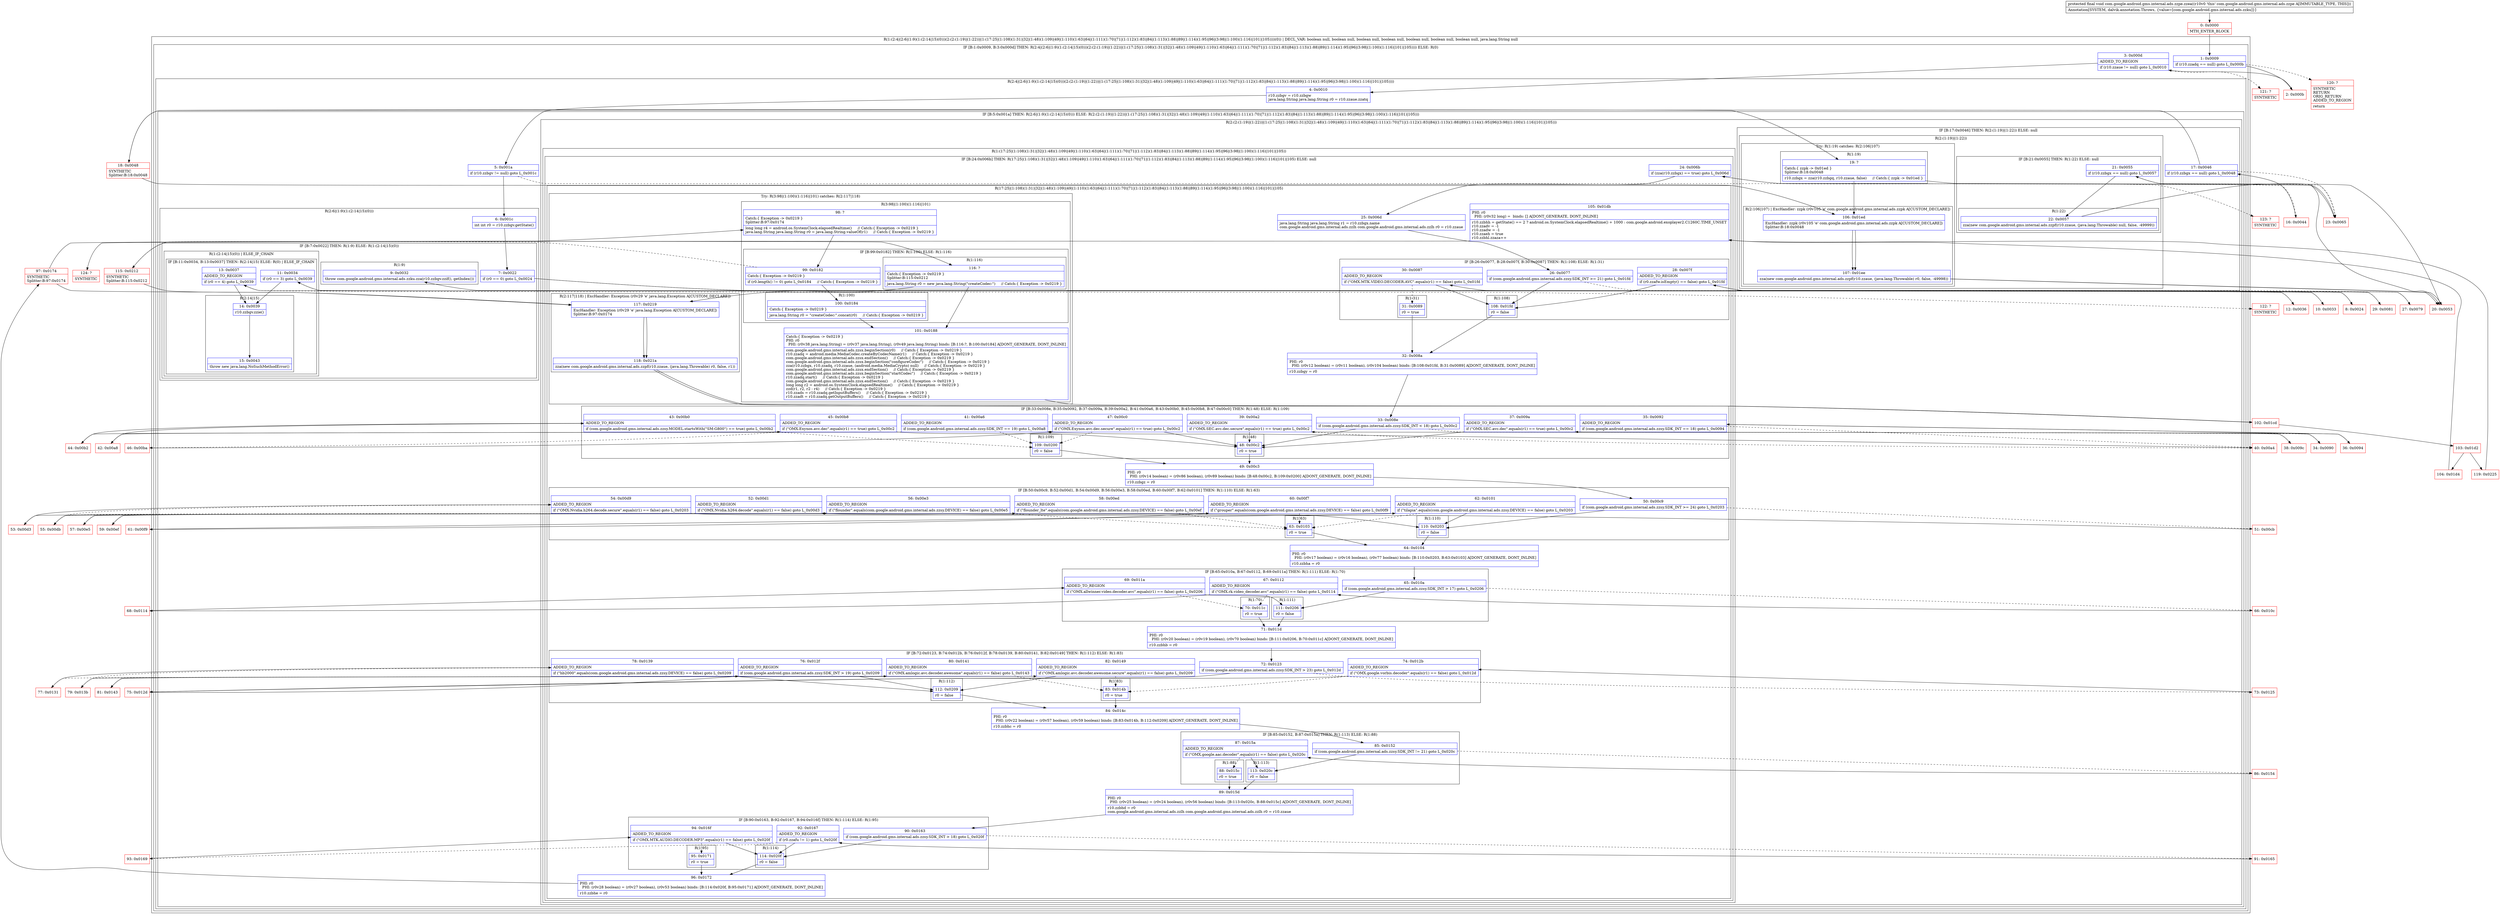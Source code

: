 digraph "CFG forcom.google.android.gms.internal.ads.zzpe.zzea()V" {
subgraph cluster_Region_1983107769 {
label = "R(1:(2:4|(2:6|(1:9)(1:(2:14|15)(0)))(2:(2:(1:19)|(1:22))|(1:(17:25|(1:108)(1:31)|32|(1:48)(1:109)|49|(1:110)(1:63)|64|(1:111)(1:70)|71|(1:112)(1:83)|84|(1:113)(1:88)|89|(1:114)(1:95)|96|(3:98|(1:100)(1:116)|101)|105))))(0)) | DECL_VAR: boolean null, boolean null, boolean null, boolean null, boolean null, boolean null, boolean null, java.lang.String null\l";
node [shape=record,color=blue];
subgraph cluster_IfRegion_182986699 {
label = "IF [B:1:0x0009, B:3:0x000d] THEN: R(2:4|(2:6|(1:9)(1:(2:14|15)(0)))(2:(2:(1:19)|(1:22))|(1:(17:25|(1:108)(1:31)|32|(1:48)(1:109)|49|(1:110)(1:63)|64|(1:111)(1:70)|71|(1:112)(1:83)|84|(1:113)(1:88)|89|(1:114)(1:95)|96|(3:98|(1:100)(1:116)|101)|105)))) ELSE: R(0)";
node [shape=record,color=blue];
Node_1 [shape=record,label="{1\:\ 0x0009|if (r10.zzadq == null) goto L_0x000b\l}"];
Node_3 [shape=record,label="{3\:\ 0x000d|ADDED_TO_REGION\l|if (r10.zzaue != null) goto L_0x0010\l}"];
subgraph cluster_Region_2119226658 {
label = "R(2:4|(2:6|(1:9)(1:(2:14|15)(0)))(2:(2:(1:19)|(1:22))|(1:(17:25|(1:108)(1:31)|32|(1:48)(1:109)|49|(1:110)(1:63)|64|(1:111)(1:70)|71|(1:112)(1:83)|84|(1:113)(1:88)|89|(1:114)(1:95)|96|(3:98|(1:100)(1:116)|101)|105))))";
node [shape=record,color=blue];
Node_4 [shape=record,label="{4\:\ 0x0010|r10.zzbgv = r10.zzbgw\ljava.lang.String java.lang.String r0 = r10.zzaue.zzatq\l}"];
subgraph cluster_IfRegion_1611366599 {
label = "IF [B:5:0x001a] THEN: R(2:6|(1:9)(1:(2:14|15)(0))) ELSE: R(2:(2:(1:19)|(1:22))|(1:(17:25|(1:108)(1:31)|32|(1:48)(1:109)|49|(1:110)(1:63)|64|(1:111)(1:70)|71|(1:112)(1:83)|84|(1:113)(1:88)|89|(1:114)(1:95)|96|(3:98|(1:100)(1:116)|101)|105)))";
node [shape=record,color=blue];
Node_5 [shape=record,label="{5\:\ 0x001a|if (r10.zzbgv != null) goto L_0x001c\l}"];
subgraph cluster_Region_244691417 {
label = "R(2:6|(1:9)(1:(2:14|15)(0)))";
node [shape=record,color=blue];
Node_6 [shape=record,label="{6\:\ 0x001c|int int r0 = r10.zzbgv.getState()\l}"];
subgraph cluster_IfRegion_856153791 {
label = "IF [B:7:0x0022] THEN: R(1:9) ELSE: R(1:(2:14|15)(0))";
node [shape=record,color=blue];
Node_7 [shape=record,label="{7\:\ 0x0022|if (r0 == 0) goto L_0x0024\l}"];
subgraph cluster_Region_1025074312 {
label = "R(1:9)";
node [shape=record,color=blue];
Node_9 [shape=record,label="{9\:\ 0x0032|throw com.google.android.gms.internal.ads.zzku.zza(r10.zzbgv.zzif(), getIndex())\l}"];
}
subgraph cluster_Region_1440206728 {
label = "R(1:(2:14|15)(0)) | ELSE_IF_CHAIN\l";
node [shape=record,color=blue];
subgraph cluster_IfRegion_1082113270 {
label = "IF [B:11:0x0034, B:13:0x0037] THEN: R(2:14|15) ELSE: R(0) | ELSE_IF_CHAIN\l";
node [shape=record,color=blue];
Node_11 [shape=record,label="{11\:\ 0x0034|if (r0 == 3) goto L_0x0039\l}"];
Node_13 [shape=record,label="{13\:\ 0x0037|ADDED_TO_REGION\l|if (r0 == 4) goto L_0x0039\l}"];
subgraph cluster_Region_516586630 {
label = "R(2:14|15)";
node [shape=record,color=blue];
Node_14 [shape=record,label="{14\:\ 0x0039|r10.zzbgv.zzie()\l}"];
Node_15 [shape=record,label="{15\:\ 0x0043|throw new java.lang.NoSuchMethodError()\l}"];
}
subgraph cluster_Region_586926624 {
label = "R(0)";
node [shape=record,color=blue];
}
}
}
}
}
subgraph cluster_Region_1420875731 {
label = "R(2:(2:(1:19)|(1:22))|(1:(17:25|(1:108)(1:31)|32|(1:48)(1:109)|49|(1:110)(1:63)|64|(1:111)(1:70)|71|(1:112)(1:83)|84|(1:113)(1:88)|89|(1:114)(1:95)|96|(3:98|(1:100)(1:116)|101)|105)))";
node [shape=record,color=blue];
subgraph cluster_IfRegion_1064368450 {
label = "IF [B:17:0x0046] THEN: R(2:(1:19)|(1:22)) ELSE: null";
node [shape=record,color=blue];
Node_17 [shape=record,label="{17\:\ 0x0046|if (r10.zzbgx == null) goto L_0x0048\l}"];
subgraph cluster_Region_1913887846 {
label = "R(2:(1:19)|(1:22))";
node [shape=record,color=blue];
subgraph cluster_TryCatchRegion_239465166 {
label = "Try: R(1:19) catches: R(2:106|107)";
node [shape=record,color=blue];
subgraph cluster_Region_1553572506 {
label = "R(1:19)";
node [shape=record,color=blue];
Node_19 [shape=record,label="{19\:\ ?|Catch:\{ zzpk \-\> 0x01ed \}\lSplitter:B:18:0x0048\l|r10.zzbgx = zza(r10.zzbgq, r10.zzaue, false)     \/\/ Catch:\{ zzpk \-\> 0x01ed \}\l}"];
}
subgraph cluster_Region_1687943842 {
label = "R(2:106|107) | ExcHandler: zzpk (r0v105 'e' com.google.android.gms.internal.ads.zzpk A[CUSTOM_DECLARE])\l";
node [shape=record,color=blue];
Node_106 [shape=record,label="{106\:\ 0x01ed|ExcHandler: zzpk (r0v105 'e' com.google.android.gms.internal.ads.zzpk A[CUSTOM_DECLARE])\lSplitter:B:18:0x0048\l}"];
Node_107 [shape=record,label="{107\:\ 0x01ee|zza(new com.google.android.gms.internal.ads.zzpf(r10.zzaue, (java.lang.Throwable) r0, false, \-49998))\l}"];
}
}
subgraph cluster_IfRegion_176536315 {
label = "IF [B:21:0x0055] THEN: R(1:22) ELSE: null";
node [shape=record,color=blue];
Node_21 [shape=record,label="{21\:\ 0x0055|if (r10.zzbgx == null) goto L_0x0057\l}"];
subgraph cluster_Region_737667815 {
label = "R(1:22)";
node [shape=record,color=blue];
Node_22 [shape=record,label="{22\:\ 0x0057|zza(new com.google.android.gms.internal.ads.zzpf(r10.zzaue, (java.lang.Throwable) null, false, \-49999))\l}"];
}
}
}
}
subgraph cluster_Region_988479601 {
label = "R(1:(17:25|(1:108)(1:31)|32|(1:48)(1:109)|49|(1:110)(1:63)|64|(1:111)(1:70)|71|(1:112)(1:83)|84|(1:113)(1:88)|89|(1:114)(1:95)|96|(3:98|(1:100)(1:116)|101)|105))";
node [shape=record,color=blue];
subgraph cluster_IfRegion_27173732 {
label = "IF [B:24:0x006b] THEN: R(17:25|(1:108)(1:31)|32|(1:48)(1:109)|49|(1:110)(1:63)|64|(1:111)(1:70)|71|(1:112)(1:83)|84|(1:113)(1:88)|89|(1:114)(1:95)|96|(3:98|(1:100)(1:116)|101)|105) ELSE: null";
node [shape=record,color=blue];
Node_24 [shape=record,label="{24\:\ 0x006b|if (zza(r10.zzbgx) == true) goto L_0x006d\l}"];
subgraph cluster_Region_1791439417 {
label = "R(17:25|(1:108)(1:31)|32|(1:48)(1:109)|49|(1:110)(1:63)|64|(1:111)(1:70)|71|(1:112)(1:83)|84|(1:113)(1:88)|89|(1:114)(1:95)|96|(3:98|(1:100)(1:116)|101)|105)";
node [shape=record,color=blue];
Node_25 [shape=record,label="{25\:\ 0x006d|java.lang.String java.lang.String r1 = r10.zzbgx.name\lcom.google.android.gms.internal.ads.zzlh com.google.android.gms.internal.ads.zzlh r0 = r10.zzaue\l}"];
subgraph cluster_IfRegion_1604829478 {
label = "IF [B:26:0x0077, B:28:0x007f, B:30:0x0087] THEN: R(1:108) ELSE: R(1:31)";
node [shape=record,color=blue];
Node_26 [shape=record,label="{26\:\ 0x0077|if (com.google.android.gms.internal.ads.zzsy.SDK_INT \>= 21) goto L_0x01fd\l}"];
Node_28 [shape=record,label="{28\:\ 0x007f|ADDED_TO_REGION\l|if (r0.zzafw.isEmpty() == false) goto L_0x01fd\l}"];
Node_30 [shape=record,label="{30\:\ 0x0087|ADDED_TO_REGION\l|if (\"OMX.MTK.VIDEO.DECODER.AVC\".equals(r1) == false) goto L_0x01fd\l}"];
subgraph cluster_Region_1955525470 {
label = "R(1:108)";
node [shape=record,color=blue];
Node_108 [shape=record,label="{108\:\ 0x01fd|r0 = false\l}"];
}
subgraph cluster_Region_329054666 {
label = "R(1:31)";
node [shape=record,color=blue];
Node_31 [shape=record,label="{31\:\ 0x0089|r0 = true\l}"];
}
}
Node_32 [shape=record,label="{32\:\ 0x008a|PHI: r0 \l  PHI: (r0v12 boolean) = (r0v11 boolean), (r0v104 boolean) binds: [B:108:0x01fd, B:31:0x0089] A[DONT_GENERATE, DONT_INLINE]\l|r10.zzbgy = r0\l}"];
subgraph cluster_IfRegion_170707260 {
label = "IF [B:33:0x008e, B:35:0x0092, B:37:0x009a, B:39:0x00a2, B:41:0x00a6, B:43:0x00b0, B:45:0x00b8, B:47:0x00c0] THEN: R(1:48) ELSE: R(1:109)";
node [shape=record,color=blue];
Node_33 [shape=record,label="{33\:\ 0x008e|if (com.google.android.gms.internal.ads.zzsy.SDK_INT \< 18) goto L_0x00c2\l}"];
Node_35 [shape=record,label="{35\:\ 0x0092|ADDED_TO_REGION\l|if (com.google.android.gms.internal.ads.zzsy.SDK_INT == 18) goto L_0x0094\l}"];
Node_37 [shape=record,label="{37\:\ 0x009a|ADDED_TO_REGION\l|if (\"OMX.SEC.avc.dec\".equals(r1) == true) goto L_0x00c2\l}"];
Node_39 [shape=record,label="{39\:\ 0x00a2|ADDED_TO_REGION\l|if (\"OMX.SEC.avc.dec.secure\".equals(r1) == true) goto L_0x00c2\l}"];
Node_41 [shape=record,label="{41\:\ 0x00a6|ADDED_TO_REGION\l|if (com.google.android.gms.internal.ads.zzsy.SDK_INT == 19) goto L_0x00a8\l}"];
Node_43 [shape=record,label="{43\:\ 0x00b0|ADDED_TO_REGION\l|if (com.google.android.gms.internal.ads.zzsy.MODEL.startsWith(\"SM\-G800\") == true) goto L_0x00b2\l}"];
Node_45 [shape=record,label="{45\:\ 0x00b8|ADDED_TO_REGION\l|if (\"OMX.Exynos.avc.dec\".equals(r1) == true) goto L_0x00c2\l}"];
Node_47 [shape=record,label="{47\:\ 0x00c0|ADDED_TO_REGION\l|if (\"OMX.Exynos.avc.dec.secure\".equals(r1) == true) goto L_0x00c2\l}"];
subgraph cluster_Region_1267679629 {
label = "R(1:48)";
node [shape=record,color=blue];
Node_48 [shape=record,label="{48\:\ 0x00c2|r0 = true\l}"];
}
subgraph cluster_Region_1844288072 {
label = "R(1:109)";
node [shape=record,color=blue];
Node_109 [shape=record,label="{109\:\ 0x0200|r0 = false\l}"];
}
}
Node_49 [shape=record,label="{49\:\ 0x00c3|PHI: r0 \l  PHI: (r0v14 boolean) = (r0v86 boolean), (r0v89 boolean) binds: [B:48:0x00c2, B:109:0x0200] A[DONT_GENERATE, DONT_INLINE]\l|r10.zzbgz = r0\l}"];
subgraph cluster_IfRegion_1915614366 {
label = "IF [B:50:0x00c9, B:52:0x00d1, B:54:0x00d9, B:56:0x00e3, B:58:0x00ed, B:60:0x00f7, B:62:0x0101] THEN: R(1:110) ELSE: R(1:63)";
node [shape=record,color=blue];
Node_50 [shape=record,label="{50\:\ 0x00c9|if (com.google.android.gms.internal.ads.zzsy.SDK_INT \>= 24) goto L_0x0203\l}"];
Node_52 [shape=record,label="{52\:\ 0x00d1|ADDED_TO_REGION\l|if (\"OMX.Nvidia.h264.decode\".equals(r1) == false) goto L_0x00d3\l}"];
Node_54 [shape=record,label="{54\:\ 0x00d9|ADDED_TO_REGION\l|if (\"OMX.Nvidia.h264.decode.secure\".equals(r1) == false) goto L_0x0203\l}"];
Node_56 [shape=record,label="{56\:\ 0x00e3|ADDED_TO_REGION\l|if (\"flounder\".equals(com.google.android.gms.internal.ads.zzsy.DEVICE) == false) goto L_0x00e5\l}"];
Node_58 [shape=record,label="{58\:\ 0x00ed|ADDED_TO_REGION\l|if (\"flounder_lte\".equals(com.google.android.gms.internal.ads.zzsy.DEVICE) == false) goto L_0x00ef\l}"];
Node_60 [shape=record,label="{60\:\ 0x00f7|ADDED_TO_REGION\l|if (\"grouper\".equals(com.google.android.gms.internal.ads.zzsy.DEVICE) == false) goto L_0x00f9\l}"];
Node_62 [shape=record,label="{62\:\ 0x0101|ADDED_TO_REGION\l|if (\"tilapia\".equals(com.google.android.gms.internal.ads.zzsy.DEVICE) == false) goto L_0x0203\l}"];
subgraph cluster_Region_1853522088 {
label = "R(1:110)";
node [shape=record,color=blue];
Node_110 [shape=record,label="{110\:\ 0x0203|r0 = false\l}"];
}
subgraph cluster_Region_450651652 {
label = "R(1:63)";
node [shape=record,color=blue];
Node_63 [shape=record,label="{63\:\ 0x0103|r0 = true\l}"];
}
}
Node_64 [shape=record,label="{64\:\ 0x0104|PHI: r0 \l  PHI: (r0v17 boolean) = (r0v16 boolean), (r0v77 boolean) binds: [B:110:0x0203, B:63:0x0103] A[DONT_GENERATE, DONT_INLINE]\l|r10.zzbha = r0\l}"];
subgraph cluster_IfRegion_556287512 {
label = "IF [B:65:0x010a, B:67:0x0112, B:69:0x011a] THEN: R(1:111) ELSE: R(1:70)";
node [shape=record,color=blue];
Node_65 [shape=record,label="{65\:\ 0x010a|if (com.google.android.gms.internal.ads.zzsy.SDK_INT \> 17) goto L_0x0206\l}"];
Node_67 [shape=record,label="{67\:\ 0x0112|ADDED_TO_REGION\l|if (\"OMX.rk.video_decoder.avc\".equals(r1) == false) goto L_0x0114\l}"];
Node_69 [shape=record,label="{69\:\ 0x011a|ADDED_TO_REGION\l|if (\"OMX.allwinner.video.decoder.avc\".equals(r1) == false) goto L_0x0206\l}"];
subgraph cluster_Region_737071099 {
label = "R(1:111)";
node [shape=record,color=blue];
Node_111 [shape=record,label="{111\:\ 0x0206|r0 = false\l}"];
}
subgraph cluster_Region_718290708 {
label = "R(1:70)";
node [shape=record,color=blue];
Node_70 [shape=record,label="{70\:\ 0x011c|r0 = true\l}"];
}
}
Node_71 [shape=record,label="{71\:\ 0x011d|PHI: r0 \l  PHI: (r0v20 boolean) = (r0v19 boolean), (r0v70 boolean) binds: [B:111:0x0206, B:70:0x011c] A[DONT_GENERATE, DONT_INLINE]\l|r10.zzbhb = r0\l}"];
subgraph cluster_IfRegion_1088884202 {
label = "IF [B:72:0x0123, B:74:0x012b, B:76:0x012f, B:78:0x0139, B:80:0x0141, B:82:0x0149] THEN: R(1:112) ELSE: R(1:83)";
node [shape=record,color=blue];
Node_72 [shape=record,label="{72\:\ 0x0123|if (com.google.android.gms.internal.ads.zzsy.SDK_INT \> 23) goto L_0x012d\l}"];
Node_74 [shape=record,label="{74\:\ 0x012b|ADDED_TO_REGION\l|if (\"OMX.google.vorbis.decoder\".equals(r1) == false) goto L_0x012d\l}"];
Node_76 [shape=record,label="{76\:\ 0x012f|ADDED_TO_REGION\l|if (com.google.android.gms.internal.ads.zzsy.SDK_INT \> 19) goto L_0x0209\l}"];
Node_78 [shape=record,label="{78\:\ 0x0139|ADDED_TO_REGION\l|if (\"hb2000\".equals(com.google.android.gms.internal.ads.zzsy.DEVICE) == false) goto L_0x0209\l}"];
Node_80 [shape=record,label="{80\:\ 0x0141|ADDED_TO_REGION\l|if (\"OMX.amlogic.avc.decoder.awesome\".equals(r1) == false) goto L_0x0143\l}"];
Node_82 [shape=record,label="{82\:\ 0x0149|ADDED_TO_REGION\l|if (\"OMX.amlogic.avc.decoder.awesome.secure\".equals(r1) == false) goto L_0x0209\l}"];
subgraph cluster_Region_1770007926 {
label = "R(1:112)";
node [shape=record,color=blue];
Node_112 [shape=record,label="{112\:\ 0x0209|r0 = false\l}"];
}
subgraph cluster_Region_278238502 {
label = "R(1:83)";
node [shape=record,color=blue];
Node_83 [shape=record,label="{83\:\ 0x014b|r0 = true\l}"];
}
}
Node_84 [shape=record,label="{84\:\ 0x014c|PHI: r0 \l  PHI: (r0v22 boolean) = (r0v57 boolean), (r0v59 boolean) binds: [B:83:0x014b, B:112:0x0209] A[DONT_GENERATE, DONT_INLINE]\l|r10.zzbhc = r0\l}"];
subgraph cluster_IfRegion_753818083 {
label = "IF [B:85:0x0152, B:87:0x015a] THEN: R(1:113) ELSE: R(1:88)";
node [shape=record,color=blue];
Node_85 [shape=record,label="{85\:\ 0x0152|if (com.google.android.gms.internal.ads.zzsy.SDK_INT != 21) goto L_0x020c\l}"];
Node_87 [shape=record,label="{87\:\ 0x015a|ADDED_TO_REGION\l|if (\"OMX.google.aac.decoder\".equals(r1) == false) goto L_0x020c\l}"];
subgraph cluster_Region_885827242 {
label = "R(1:113)";
node [shape=record,color=blue];
Node_113 [shape=record,label="{113\:\ 0x020c|r0 = false\l}"];
}
subgraph cluster_Region_533661624 {
label = "R(1:88)";
node [shape=record,color=blue];
Node_88 [shape=record,label="{88\:\ 0x015c|r0 = true\l}"];
}
}
Node_89 [shape=record,label="{89\:\ 0x015d|PHI: r0 \l  PHI: (r0v25 boolean) = (r0v24 boolean), (r0v56 boolean) binds: [B:113:0x020c, B:88:0x015c] A[DONT_GENERATE, DONT_INLINE]\l|r10.zzbhd = r0\lcom.google.android.gms.internal.ads.zzlh com.google.android.gms.internal.ads.zzlh r0 = r10.zzaue\l}"];
subgraph cluster_IfRegion_838517220 {
label = "IF [B:90:0x0163, B:92:0x0167, B:94:0x016f] THEN: R(1:114) ELSE: R(1:95)";
node [shape=record,color=blue];
Node_90 [shape=record,label="{90\:\ 0x0163|if (com.google.android.gms.internal.ads.zzsy.SDK_INT \> 18) goto L_0x020f\l}"];
Node_92 [shape=record,label="{92\:\ 0x0167|ADDED_TO_REGION\l|if (r0.zzafu != 1) goto L_0x020f\l}"];
Node_94 [shape=record,label="{94\:\ 0x016f|ADDED_TO_REGION\l|if (\"OMX.MTK.AUDIO.DECODER.MP3\".equals(r1) == false) goto L_0x020f\l}"];
subgraph cluster_Region_600804802 {
label = "R(1:114)";
node [shape=record,color=blue];
Node_114 [shape=record,label="{114\:\ 0x020f|r0 = false\l}"];
}
subgraph cluster_Region_1263333200 {
label = "R(1:95)";
node [shape=record,color=blue];
Node_95 [shape=record,label="{95\:\ 0x0171|r0 = true\l}"];
}
}
Node_96 [shape=record,label="{96\:\ 0x0172|PHI: r0 \l  PHI: (r0v28 boolean) = (r0v27 boolean), (r0v53 boolean) binds: [B:114:0x020f, B:95:0x0171] A[DONT_GENERATE, DONT_INLINE]\l|r10.zzbhe = r0\l}"];
subgraph cluster_TryCatchRegion_652973006 {
label = "Try: R(3:98|(1:100)(1:116)|101) catches: R(2:117|118)";
node [shape=record,color=blue];
subgraph cluster_Region_1375820101 {
label = "R(3:98|(1:100)(1:116)|101)";
node [shape=record,color=blue];
Node_98 [shape=record,label="{98\:\ ?|Catch:\{ Exception \-\> 0x0219 \}\lSplitter:B:97:0x0174\l|long long r4 = android.os.SystemClock.elapsedRealtime()     \/\/ Catch:\{ Exception \-\> 0x0219 \}\ljava.lang.String java.lang.String r0 = java.lang.String.valueOf(r1)     \/\/ Catch:\{ Exception \-\> 0x0219 \}\l}"];
subgraph cluster_IfRegion_442825061 {
label = "IF [B:99:0x0182] THEN: R(1:100) ELSE: R(1:116)";
node [shape=record,color=blue];
Node_99 [shape=record,label="{99\:\ 0x0182|Catch:\{ Exception \-\> 0x0219 \}\l|if (r0.length() != 0) goto L_0x0184     \/\/ Catch:\{ Exception \-\> 0x0219 \}\l}"];
subgraph cluster_Region_2104610646 {
label = "R(1:100)";
node [shape=record,color=blue];
Node_100 [shape=record,label="{100\:\ 0x0184|Catch:\{ Exception \-\> 0x0219 \}\l|java.lang.String r0 = \"createCodec:\".concat(r0)     \/\/ Catch:\{ Exception \-\> 0x0219 \}\l}"];
}
subgraph cluster_Region_571468967 {
label = "R(1:116)";
node [shape=record,color=blue];
Node_116 [shape=record,label="{116\:\ ?|Catch:\{ Exception \-\> 0x0219 \}\lSplitter:B:115:0x0212\l|java.lang.String r0 = new java.lang.String(\"createCodec:\")     \/\/ Catch:\{ Exception \-\> 0x0219 \}\l}"];
}
}
Node_101 [shape=record,label="{101\:\ 0x0188|Catch:\{ Exception \-\> 0x0219 \}\lPHI: r0 \l  PHI: (r0v38 java.lang.String) = (r0v37 java.lang.String), (r0v49 java.lang.String) binds: [B:116:?, B:100:0x0184] A[DONT_GENERATE, DONT_INLINE]\l|com.google.android.gms.internal.ads.zzsx.beginSection(r0)     \/\/ Catch:\{ Exception \-\> 0x0219 \}\lr10.zzadq = android.media.MediaCodec.createByCodecName(r1)     \/\/ Catch:\{ Exception \-\> 0x0219 \}\lcom.google.android.gms.internal.ads.zzsx.endSection()     \/\/ Catch:\{ Exception \-\> 0x0219 \}\lcom.google.android.gms.internal.ads.zzsx.beginSection(\"configureCodec\")     \/\/ Catch:\{ Exception \-\> 0x0219 \}\lzza(r10.zzbgx, r10.zzadq, r10.zzaue, (android.media.MediaCrypto) null)     \/\/ Catch:\{ Exception \-\> 0x0219 \}\lcom.google.android.gms.internal.ads.zzsx.endSection()     \/\/ Catch:\{ Exception \-\> 0x0219 \}\lcom.google.android.gms.internal.ads.zzsx.beginSection(\"startCodec\")     \/\/ Catch:\{ Exception \-\> 0x0219 \}\lr10.zzadq.start()     \/\/ Catch:\{ Exception \-\> 0x0219 \}\lcom.google.android.gms.internal.ads.zzsx.endSection()     \/\/ Catch:\{ Exception \-\> 0x0219 \}\llong long r2 = android.os.SystemClock.elapsedRealtime()     \/\/ Catch:\{ Exception \-\> 0x0219 \}\lzzd(r1, r2, r2 \- r4)     \/\/ Catch:\{ Exception \-\> 0x0219 \}\lr10.zzads = r10.zzadq.getInputBuffers()     \/\/ Catch:\{ Exception \-\> 0x0219 \}\lr10.zzadt = r10.zzadq.getOutputBuffers()     \/\/ Catch:\{ Exception \-\> 0x0219 \}\l}"];
}
subgraph cluster_Region_712087218 {
label = "R(2:117|118) | ExcHandler: Exception (r0v29 'e' java.lang.Exception A[CUSTOM_DECLARE])\l";
node [shape=record,color=blue];
Node_117 [shape=record,label="{117\:\ 0x0219|ExcHandler: Exception (r0v29 'e' java.lang.Exception A[CUSTOM_DECLARE])\lSplitter:B:97:0x0174\l}"];
Node_118 [shape=record,label="{118\:\ 0x021a|zza(new com.google.android.gms.internal.ads.zzpf(r10.zzaue, (java.lang.Throwable) r0, false, r1))\l}"];
}
}
Node_105 [shape=record,label="{105\:\ 0x01db|PHI: r0 \l  PHI: (r0v32 long) =  binds: [] A[DONT_GENERATE, DONT_INLINE]\l|r10.zzbhh = getState() == 2 ? android.os.SystemClock.elapsedRealtime() + 1000 : com.google.android.exoplayer2.C1260C.TIME_UNSET\lr10.zzadv = \-1\lr10.zzadw = \-1\lr10.zzaeh = true\lr10.zzbhl.zzaza++\l}"];
}
}
}
}
}
}
subgraph cluster_Region_845145382 {
label = "R(0)";
node [shape=record,color=blue];
}
}
}
subgraph cluster_Region_1687943842 {
label = "R(2:106|107) | ExcHandler: zzpk (r0v105 'e' com.google.android.gms.internal.ads.zzpk A[CUSTOM_DECLARE])\l";
node [shape=record,color=blue];
Node_106 [shape=record,label="{106\:\ 0x01ed|ExcHandler: zzpk (r0v105 'e' com.google.android.gms.internal.ads.zzpk A[CUSTOM_DECLARE])\lSplitter:B:18:0x0048\l}"];
Node_107 [shape=record,label="{107\:\ 0x01ee|zza(new com.google.android.gms.internal.ads.zzpf(r10.zzaue, (java.lang.Throwable) r0, false, \-49998))\l}"];
}
subgraph cluster_Region_712087218 {
label = "R(2:117|118) | ExcHandler: Exception (r0v29 'e' java.lang.Exception A[CUSTOM_DECLARE])\l";
node [shape=record,color=blue];
Node_117 [shape=record,label="{117\:\ 0x0219|ExcHandler: Exception (r0v29 'e' java.lang.Exception A[CUSTOM_DECLARE])\lSplitter:B:97:0x0174\l}"];
Node_118 [shape=record,label="{118\:\ 0x021a|zza(new com.google.android.gms.internal.ads.zzpf(r10.zzaue, (java.lang.Throwable) r0, false, r1))\l}"];
}
Node_0 [shape=record,color=red,label="{0\:\ 0x0000|MTH_ENTER_BLOCK\l}"];
Node_2 [shape=record,color=red,label="{2\:\ 0x000b}"];
Node_8 [shape=record,color=red,label="{8\:\ 0x0024}"];
Node_10 [shape=record,color=red,label="{10\:\ 0x0033}"];
Node_12 [shape=record,color=red,label="{12\:\ 0x0036}"];
Node_16 [shape=record,color=red,label="{16\:\ 0x0044}"];
Node_18 [shape=record,color=red,label="{18\:\ 0x0048|SYNTHETIC\lSplitter:B:18:0x0048\l}"];
Node_20 [shape=record,color=red,label="{20\:\ 0x0053}"];
Node_23 [shape=record,color=red,label="{23\:\ 0x0065}"];
Node_27 [shape=record,color=red,label="{27\:\ 0x0079}"];
Node_29 [shape=record,color=red,label="{29\:\ 0x0081}"];
Node_34 [shape=record,color=red,label="{34\:\ 0x0090}"];
Node_36 [shape=record,color=red,label="{36\:\ 0x0094}"];
Node_38 [shape=record,color=red,label="{38\:\ 0x009c}"];
Node_40 [shape=record,color=red,label="{40\:\ 0x00a4}"];
Node_42 [shape=record,color=red,label="{42\:\ 0x00a8}"];
Node_44 [shape=record,color=red,label="{44\:\ 0x00b2}"];
Node_46 [shape=record,color=red,label="{46\:\ 0x00ba}"];
Node_51 [shape=record,color=red,label="{51\:\ 0x00cb}"];
Node_53 [shape=record,color=red,label="{53\:\ 0x00d3}"];
Node_55 [shape=record,color=red,label="{55\:\ 0x00db}"];
Node_57 [shape=record,color=red,label="{57\:\ 0x00e5}"];
Node_59 [shape=record,color=red,label="{59\:\ 0x00ef}"];
Node_61 [shape=record,color=red,label="{61\:\ 0x00f9}"];
Node_66 [shape=record,color=red,label="{66\:\ 0x010c}"];
Node_68 [shape=record,color=red,label="{68\:\ 0x0114}"];
Node_73 [shape=record,color=red,label="{73\:\ 0x0125}"];
Node_75 [shape=record,color=red,label="{75\:\ 0x012d}"];
Node_77 [shape=record,color=red,label="{77\:\ 0x0131}"];
Node_79 [shape=record,color=red,label="{79\:\ 0x013b}"];
Node_81 [shape=record,color=red,label="{81\:\ 0x0143}"];
Node_86 [shape=record,color=red,label="{86\:\ 0x0154}"];
Node_91 [shape=record,color=red,label="{91\:\ 0x0165}"];
Node_93 [shape=record,color=red,label="{93\:\ 0x0169}"];
Node_97 [shape=record,color=red,label="{97\:\ 0x0174|SYNTHETIC\lSplitter:B:97:0x0174\l}"];
Node_102 [shape=record,color=red,label="{102\:\ 0x01cd}"];
Node_103 [shape=record,color=red,label="{103\:\ 0x01d2}"];
Node_104 [shape=record,color=red,label="{104\:\ 0x01d4}"];
Node_115 [shape=record,color=red,label="{115\:\ 0x0212|SYNTHETIC\lSplitter:B:115:0x0212\l}"];
Node_119 [shape=record,color=red,label="{119\:\ 0x0225}"];
Node_120 [shape=record,color=red,label="{120\:\ ?|SYNTHETIC\lRETURN\lORIG_RETURN\lADDED_TO_REGION\l|return\l}"];
Node_121 [shape=record,color=red,label="{121\:\ ?|SYNTHETIC\l}"];
Node_122 [shape=record,color=red,label="{122\:\ ?|SYNTHETIC\l}"];
Node_123 [shape=record,color=red,label="{123\:\ ?|SYNTHETIC\l}"];
Node_124 [shape=record,color=red,label="{124\:\ ?|SYNTHETIC\l}"];
MethodNode[shape=record,label="{protected final void com.google.android.gms.internal.ads.zzpe.zzea((r10v0 'this' com.google.android.gms.internal.ads.zzpe A[IMMUTABLE_TYPE, THIS]))  | Annotation[SYSTEM, dalvik.annotation.Throws, \{value=[com.google.android.gms.internal.ads.zzku]\}]\l}"];
MethodNode -> Node_0;
Node_1 -> Node_2;
Node_1 -> Node_120[style=dashed];
Node_3 -> Node_4;
Node_3 -> Node_121[style=dashed];
Node_4 -> Node_5;
Node_5 -> Node_6;
Node_5 -> Node_16[style=dashed];
Node_6 -> Node_7;
Node_7 -> Node_8;
Node_7 -> Node_10[style=dashed];
Node_11 -> Node_12[style=dashed];
Node_11 -> Node_14;
Node_13 -> Node_14;
Node_13 -> Node_122[style=dashed];
Node_14 -> Node_15;
Node_17 -> Node_18;
Node_17 -> Node_23[style=dashed];
Node_19 -> Node_20;
Node_19 -> Node_106;
Node_106 -> Node_107;
Node_107 -> Node_20;
Node_21 -> Node_22;
Node_21 -> Node_23[style=dashed];
Node_22 -> Node_23;
Node_24 -> Node_25;
Node_24 -> Node_123[style=dashed];
Node_25 -> Node_26;
Node_26 -> Node_27[style=dashed];
Node_26 -> Node_108;
Node_28 -> Node_29[style=dashed];
Node_28 -> Node_108;
Node_30 -> Node_31[style=dashed];
Node_30 -> Node_108;
Node_108 -> Node_32;
Node_31 -> Node_32;
Node_32 -> Node_33;
Node_33 -> Node_34[style=dashed];
Node_33 -> Node_48;
Node_35 -> Node_36;
Node_35 -> Node_40[style=dashed];
Node_37 -> Node_38[style=dashed];
Node_37 -> Node_48;
Node_39 -> Node_40[style=dashed];
Node_39 -> Node_48;
Node_41 -> Node_42;
Node_41 -> Node_109[style=dashed];
Node_43 -> Node_44;
Node_43 -> Node_109[style=dashed];
Node_45 -> Node_46[style=dashed];
Node_45 -> Node_48;
Node_47 -> Node_48;
Node_47 -> Node_109[style=dashed];
Node_48 -> Node_49;
Node_109 -> Node_49;
Node_49 -> Node_50;
Node_50 -> Node_51[style=dashed];
Node_50 -> Node_110;
Node_52 -> Node_53;
Node_52 -> Node_55[style=dashed];
Node_54 -> Node_55[style=dashed];
Node_54 -> Node_110;
Node_56 -> Node_57;
Node_56 -> Node_63[style=dashed];
Node_58 -> Node_59;
Node_58 -> Node_63[style=dashed];
Node_60 -> Node_61;
Node_60 -> Node_63[style=dashed];
Node_62 -> Node_63[style=dashed];
Node_62 -> Node_110;
Node_110 -> Node_64;
Node_63 -> Node_64;
Node_64 -> Node_65;
Node_65 -> Node_66[style=dashed];
Node_65 -> Node_111;
Node_67 -> Node_68;
Node_67 -> Node_70[style=dashed];
Node_69 -> Node_70[style=dashed];
Node_69 -> Node_111;
Node_111 -> Node_71;
Node_70 -> Node_71;
Node_71 -> Node_72;
Node_72 -> Node_73[style=dashed];
Node_72 -> Node_75;
Node_74 -> Node_75;
Node_74 -> Node_83[style=dashed];
Node_76 -> Node_77[style=dashed];
Node_76 -> Node_112;
Node_78 -> Node_79[style=dashed];
Node_78 -> Node_112;
Node_80 -> Node_81;
Node_80 -> Node_83[style=dashed];
Node_82 -> Node_83[style=dashed];
Node_82 -> Node_112;
Node_112 -> Node_84;
Node_83 -> Node_84;
Node_84 -> Node_85;
Node_85 -> Node_86[style=dashed];
Node_85 -> Node_113;
Node_87 -> Node_88[style=dashed];
Node_87 -> Node_113;
Node_113 -> Node_89;
Node_88 -> Node_89;
Node_89 -> Node_90;
Node_90 -> Node_91[style=dashed];
Node_90 -> Node_114;
Node_92 -> Node_93[style=dashed];
Node_92 -> Node_114;
Node_94 -> Node_95[style=dashed];
Node_94 -> Node_114;
Node_114 -> Node_96;
Node_95 -> Node_96;
Node_96 -> Node_97;
Node_98 -> Node_99;
Node_99 -> Node_100;
Node_99 -> Node_115[style=dashed];
Node_100 -> Node_101;
Node_116 -> Node_117;
Node_116 -> Node_101;
Node_101 -> Node_102;
Node_117 -> Node_118;
Node_118 -> Node_102;
Node_105 -> Node_124;
Node_106 -> Node_107;
Node_107 -> Node_20;
Node_117 -> Node_118;
Node_118 -> Node_102;
Node_0 -> Node_1;
Node_2 -> Node_3;
Node_8 -> Node_9;
Node_10 -> Node_11;
Node_12 -> Node_13;
Node_16 -> Node_17;
Node_18 -> Node_19;
Node_18 -> Node_106;
Node_20 -> Node_21;
Node_23 -> Node_24;
Node_27 -> Node_28;
Node_29 -> Node_30;
Node_34 -> Node_35;
Node_36 -> Node_37;
Node_38 -> Node_39;
Node_40 -> Node_41;
Node_42 -> Node_43;
Node_44 -> Node_45;
Node_46 -> Node_47;
Node_51 -> Node_52;
Node_53 -> Node_54;
Node_55 -> Node_56;
Node_57 -> Node_58;
Node_59 -> Node_60;
Node_61 -> Node_62;
Node_66 -> Node_67;
Node_68 -> Node_69;
Node_73 -> Node_74;
Node_75 -> Node_76;
Node_77 -> Node_78;
Node_79 -> Node_80;
Node_81 -> Node_82;
Node_86 -> Node_87;
Node_91 -> Node_92;
Node_93 -> Node_94;
Node_97 -> Node_98;
Node_97 -> Node_117;
Node_102 -> Node_103;
Node_103 -> Node_104;
Node_103 -> Node_119;
Node_104 -> Node_105;
Node_115 -> Node_116;
Node_115 -> Node_117;
Node_119 -> Node_105;
}

